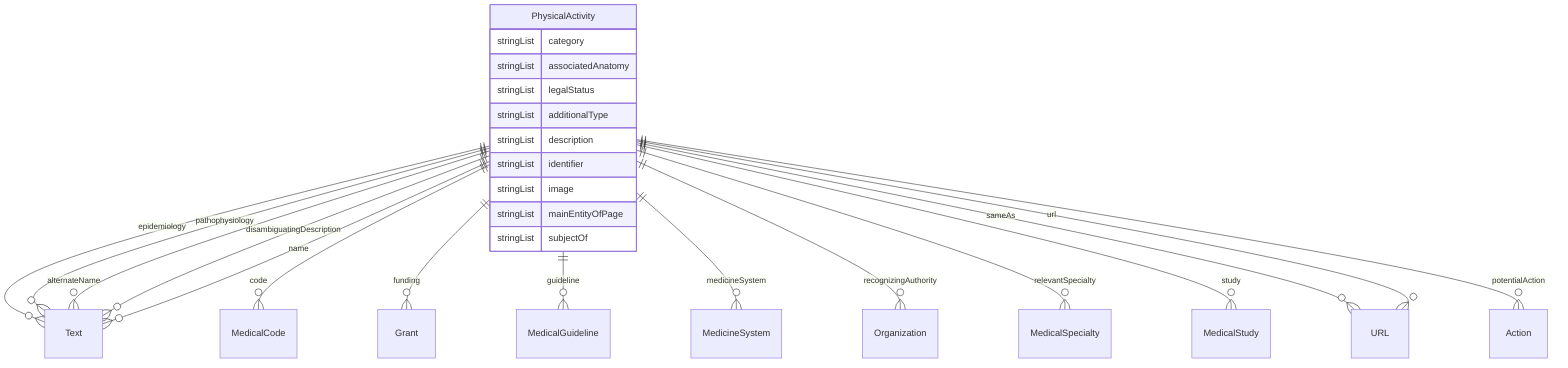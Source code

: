 erDiagram
PhysicalActivity {
    stringList category  
    stringList associatedAnatomy  
    stringList legalStatus  
    stringList additionalType  
    stringList description  
    stringList identifier  
    stringList image  
    stringList mainEntityOfPage  
    stringList subjectOf  
}

PhysicalActivity ||--}o Text : "epidemiology"
PhysicalActivity ||--}o Text : "pathophysiology"
PhysicalActivity ||--}o MedicalCode : "code"
PhysicalActivity ||--}o Grant : "funding"
PhysicalActivity ||--}o MedicalGuideline : "guideline"
PhysicalActivity ||--}o MedicineSystem : "medicineSystem"
PhysicalActivity ||--}o Organization : "recognizingAuthority"
PhysicalActivity ||--}o MedicalSpecialty : "relevantSpecialty"
PhysicalActivity ||--}o MedicalStudy : "study"
PhysicalActivity ||--}o Text : "alternateName"
PhysicalActivity ||--}o Text : "disambiguatingDescription"
PhysicalActivity ||--}o Text : "name"
PhysicalActivity ||--}o URL : "sameAs"
PhysicalActivity ||--}o Action : "potentialAction"
PhysicalActivity ||--}o URL : "url"